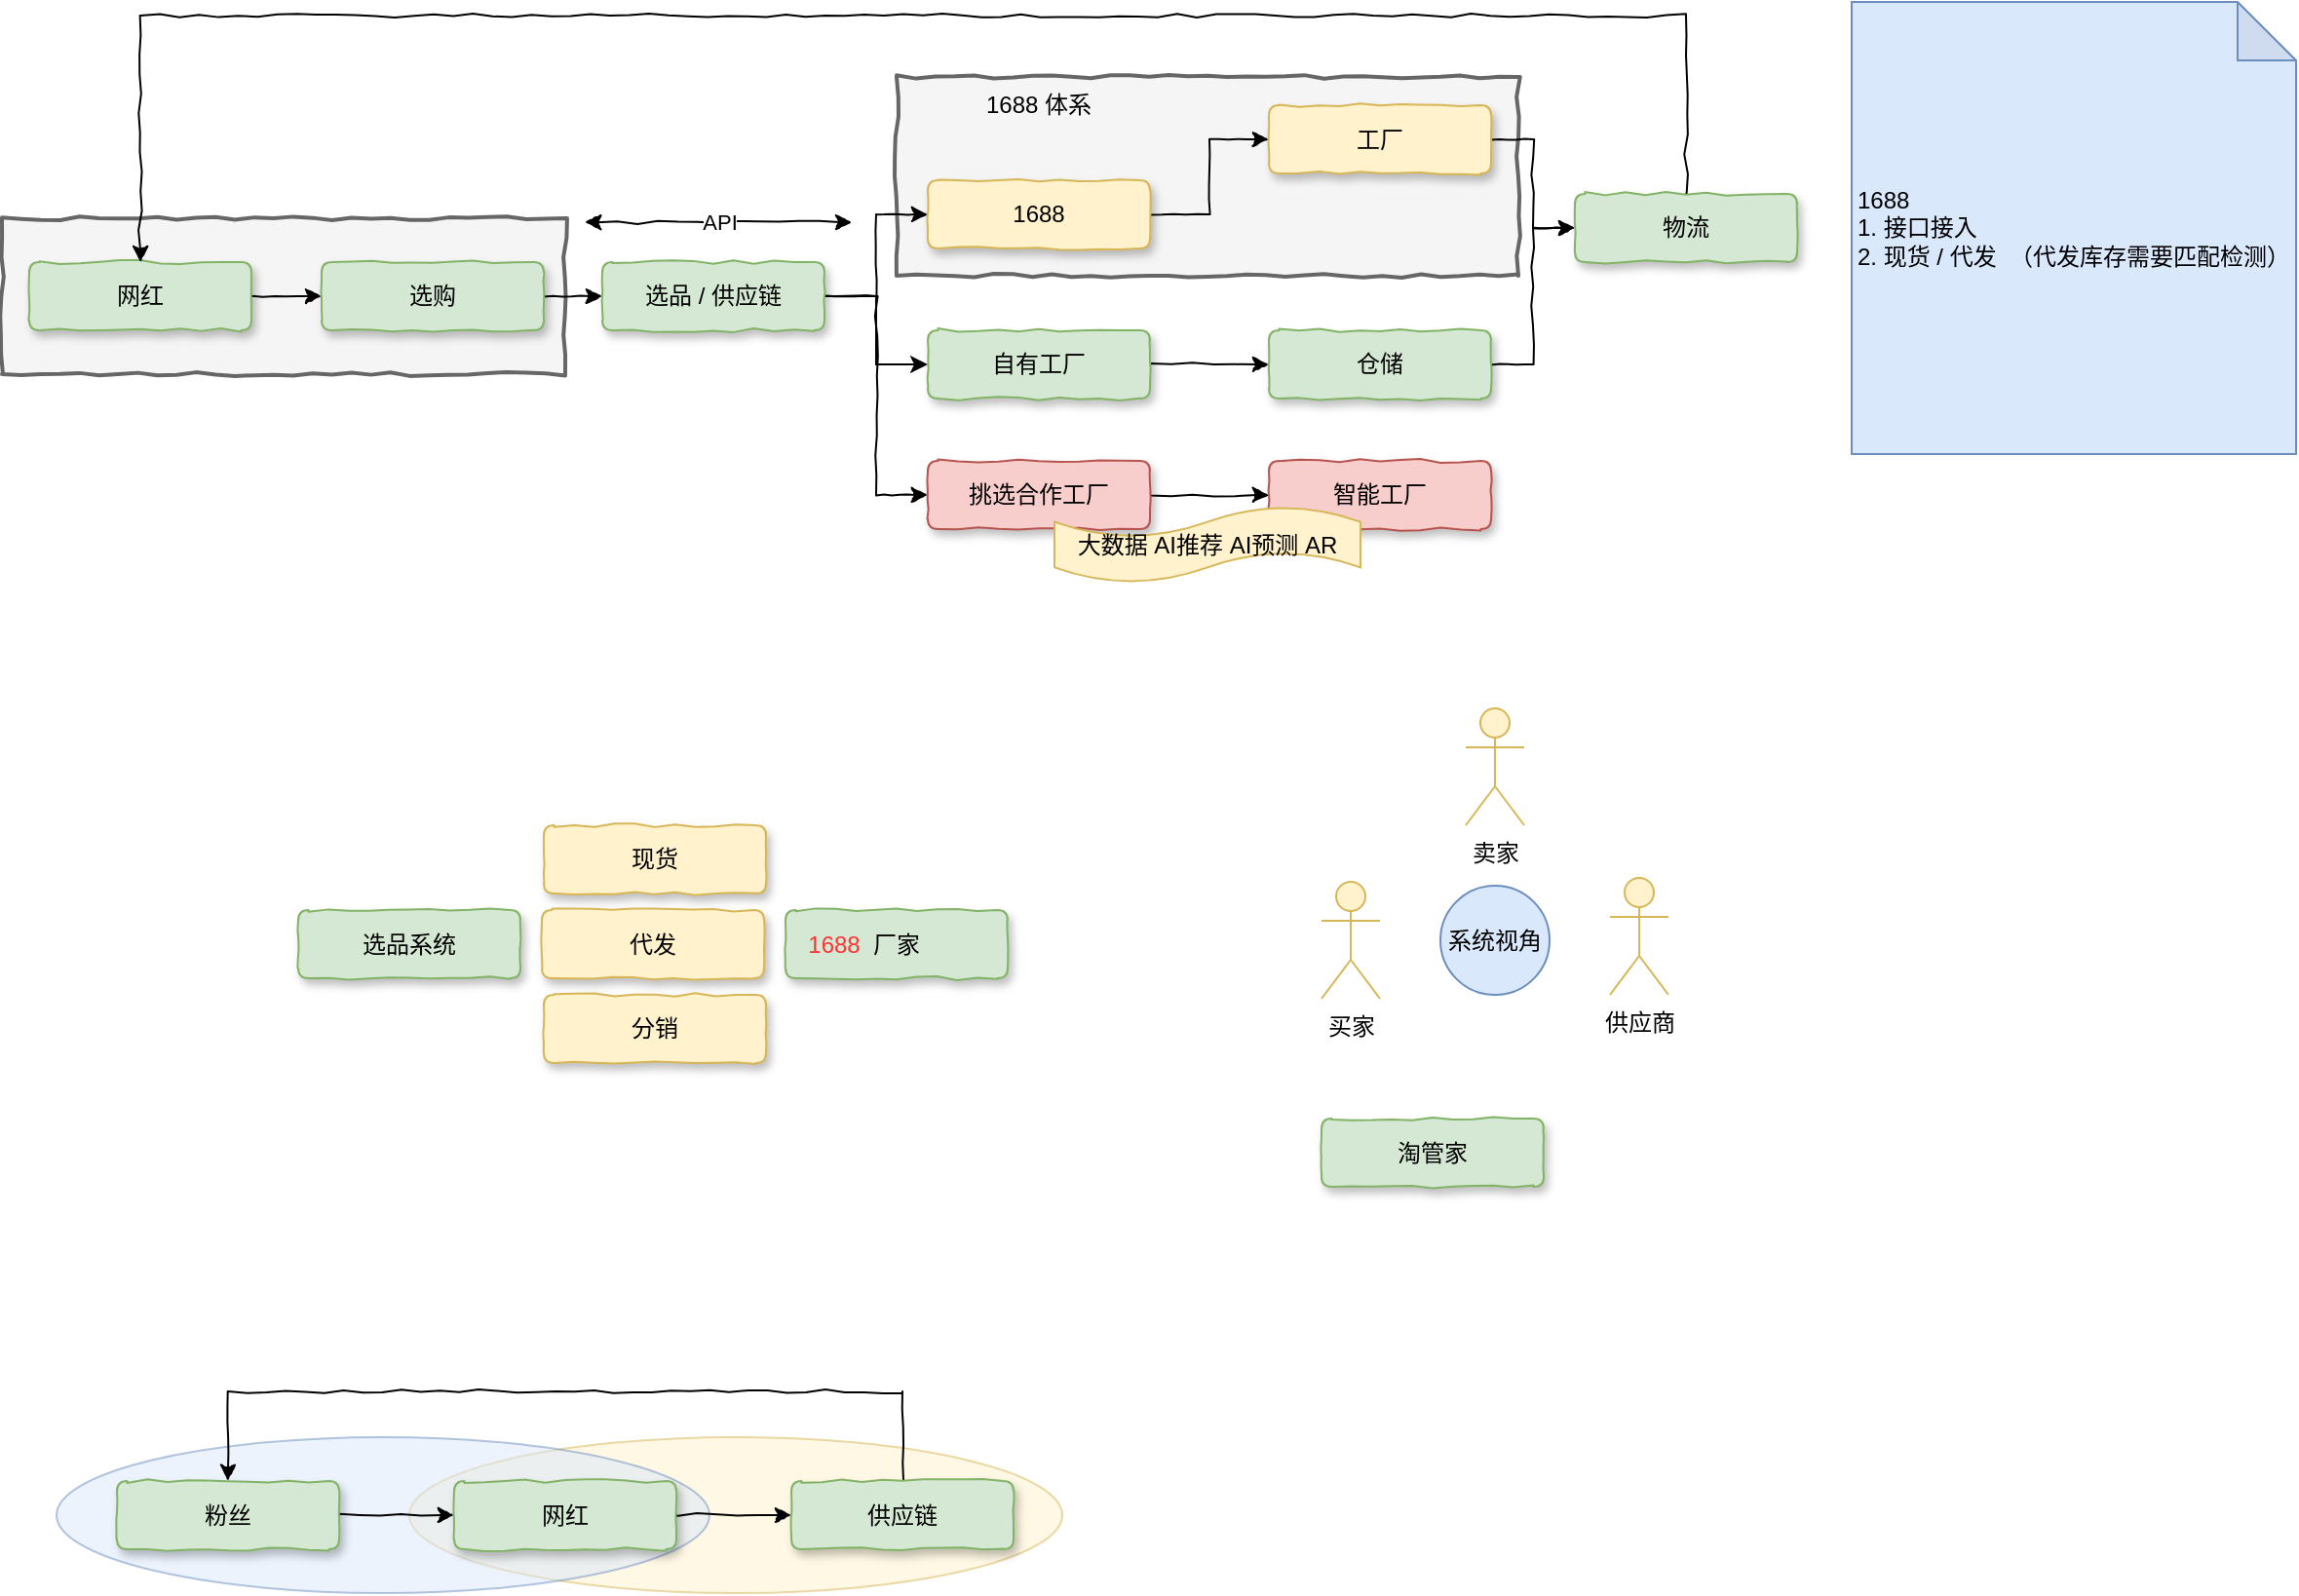 <mxfile version="10.8.0" type="github"><diagram id="trtMDmJ6aVPJoWk8dqo5" name="第 1 页"><mxGraphModel dx="848" dy="560" grid="0" gridSize="10" guides="1" tooltips="1" connect="1" arrows="1" fold="1" page="1" pageScale="1" pageWidth="10000" pageHeight="10000" math="0" shadow="0"><root><mxCell id="0"/><mxCell id="1" parent="0"/><mxCell id="8YdleJlMcr4kR6MQ88LT-70" value="" style="ellipse;whiteSpace=wrap;html=1;fillColor=#fff2cc;strokeColor=#d6b656;opacity=50;" vertex="1" parent="1"><mxGeometry x="427" y="874.5" width="335" height="80" as="geometry"/></mxCell><mxCell id="8YdleJlMcr4kR6MQ88LT-69" value="" style="ellipse;whiteSpace=wrap;html=1;fillColor=#dae8fc;strokeColor=#6c8ebf;opacity=50;" vertex="1" parent="1"><mxGeometry x="246" y="874.5" width="335" height="80" as="geometry"/></mxCell><mxCell id="8YdleJlMcr4kR6MQ88LT-54" value="" style="html=1;whiteSpace=wrap;comic=1;strokeWidth=2;fontFamily=Comic Sans MS;fontStyle=1;fillColor=#f5f5f5;strokeColor=#666666;fontColor=#333333;" vertex="1" parent="1"><mxGeometry x="218" y="249" width="289" height="80" as="geometry"/></mxCell><mxCell id="8YdleJlMcr4kR6MQ88LT-45" value="" style="html=1;whiteSpace=wrap;comic=1;strokeWidth=2;fontFamily=Comic Sans MS;fontStyle=1;fillColor=#f5f5f5;strokeColor=#666666;fontColor=#333333;" vertex="1" parent="1"><mxGeometry x="677" y="176.5" width="319" height="102" as="geometry"/></mxCell><mxCell id="8YdleJlMcr4kR6MQ88LT-35" style="edgeStyle=orthogonalEdgeStyle;rounded=0;comic=1;orthogonalLoop=1;jettySize=auto;html=1;exitX=1;exitY=0.5;exitDx=0;exitDy=0;entryX=0;entryY=0.5;entryDx=0;entryDy=0;shadow=0;" edge="1" parent="1" source="8YdleJlMcr4kR6MQ88LT-22" target="8YdleJlMcr4kR6MQ88LT-34"><mxGeometry relative="1" as="geometry"/></mxCell><mxCell id="8YdleJlMcr4kR6MQ88LT-22" value="网红" style="rounded=1;whiteSpace=wrap;html=1;shadow=1;comic=1;fillColor=#d5e8d4;strokeColor=#82b366;" vertex="1" parent="1"><mxGeometry x="232" y="271.5" width="114" height="35" as="geometry"/></mxCell><mxCell id="8YdleJlMcr4kR6MQ88LT-27" style="edgeStyle=orthogonalEdgeStyle;rounded=0;orthogonalLoop=1;jettySize=auto;html=1;exitX=1;exitY=0.5;exitDx=0;exitDy=0;entryX=0;entryY=0.5;entryDx=0;entryDy=0;comic=1;" edge="1" parent="1" source="8YdleJlMcr4kR6MQ88LT-23" target="8YdleJlMcr4kR6MQ88LT-24"><mxGeometry relative="1" as="geometry"/></mxCell><mxCell id="8YdleJlMcr4kR6MQ88LT-28" style="edgeStyle=orthogonalEdgeStyle;rounded=0;orthogonalLoop=1;jettySize=auto;html=1;exitX=1;exitY=0.5;exitDx=0;exitDy=0;entryX=0;entryY=0.5;entryDx=0;entryDy=0;" edge="1" parent="1" source="8YdleJlMcr4kR6MQ88LT-23" target="8YdleJlMcr4kR6MQ88LT-25"><mxGeometry relative="1" as="geometry"/></mxCell><mxCell id="8YdleJlMcr4kR6MQ88LT-43" style="edgeStyle=orthogonalEdgeStyle;rounded=0;comic=1;orthogonalLoop=1;jettySize=auto;html=1;exitX=1;exitY=0.5;exitDx=0;exitDy=0;entryX=0;entryY=0.5;entryDx=0;entryDy=0;shadow=0;" edge="1" parent="1" source="8YdleJlMcr4kR6MQ88LT-23" target="8YdleJlMcr4kR6MQ88LT-42"><mxGeometry relative="1" as="geometry"/></mxCell><mxCell id="8YdleJlMcr4kR6MQ88LT-23" value="选品 / 供应链" style="rounded=1;whiteSpace=wrap;html=1;shadow=1;comic=1;fillColor=#d5e8d4;strokeColor=#82b366;" vertex="1" parent="1"><mxGeometry x="526" y="271.5" width="114" height="35" as="geometry"/></mxCell><mxCell id="8YdleJlMcr4kR6MQ88LT-41" style="edgeStyle=orthogonalEdgeStyle;rounded=0;comic=1;orthogonalLoop=1;jettySize=auto;html=1;exitX=1;exitY=0.5;exitDx=0;exitDy=0;entryX=0;entryY=0.5;entryDx=0;entryDy=0;shadow=0;" edge="1" parent="1" source="8YdleJlMcr4kR6MQ88LT-24" target="8YdleJlMcr4kR6MQ88LT-29"><mxGeometry relative="1" as="geometry"/></mxCell><mxCell id="8YdleJlMcr4kR6MQ88LT-24" value="1688" style="rounded=1;whiteSpace=wrap;html=1;shadow=1;comic=1;fillColor=#fff2cc;strokeColor=#d6b656;" vertex="1" parent="1"><mxGeometry x="693" y="229.5" width="114" height="35" as="geometry"/></mxCell><mxCell id="8YdleJlMcr4kR6MQ88LT-39" style="edgeStyle=orthogonalEdgeStyle;rounded=0;comic=1;orthogonalLoop=1;jettySize=auto;html=1;exitX=1;exitY=0.5;exitDx=0;exitDy=0;entryX=0;entryY=0.5;entryDx=0;entryDy=0;shadow=0;" edge="1" parent="1" source="8YdleJlMcr4kR6MQ88LT-25" target="8YdleJlMcr4kR6MQ88LT-30"><mxGeometry relative="1" as="geometry"/></mxCell><mxCell id="8YdleJlMcr4kR6MQ88LT-25" value="自有工厂" style="rounded=1;whiteSpace=wrap;html=1;shadow=1;comic=1;fillColor=#d5e8d4;strokeColor=#82b366;" vertex="1" parent="1"><mxGeometry x="693" y="306.5" width="114" height="35" as="geometry"/></mxCell><mxCell id="8YdleJlMcr4kR6MQ88LT-38" style="edgeStyle=orthogonalEdgeStyle;rounded=0;comic=1;orthogonalLoop=1;jettySize=auto;html=1;exitX=1;exitY=0.5;exitDx=0;exitDy=0;entryX=0;entryY=0.5;entryDx=0;entryDy=0;shadow=0;" edge="1" parent="1" source="8YdleJlMcr4kR6MQ88LT-29" target="8YdleJlMcr4kR6MQ88LT-31"><mxGeometry relative="1" as="geometry"/></mxCell><mxCell id="8YdleJlMcr4kR6MQ88LT-29" value="工厂" style="rounded=1;whiteSpace=wrap;html=1;shadow=1;comic=1;fillColor=#fff2cc;strokeColor=#d6b656;" vertex="1" parent="1"><mxGeometry x="868" y="191" width="114" height="35" as="geometry"/></mxCell><mxCell id="8YdleJlMcr4kR6MQ88LT-40" style="edgeStyle=orthogonalEdgeStyle;rounded=0;comic=1;orthogonalLoop=1;jettySize=auto;html=1;exitX=1;exitY=0.5;exitDx=0;exitDy=0;entryX=0;entryY=0.5;entryDx=0;entryDy=0;shadow=0;" edge="1" parent="1" source="8YdleJlMcr4kR6MQ88LT-30" target="8YdleJlMcr4kR6MQ88LT-31"><mxGeometry relative="1" as="geometry"/></mxCell><mxCell id="8YdleJlMcr4kR6MQ88LT-30" value="仓储" style="rounded=1;whiteSpace=wrap;html=1;shadow=1;comic=1;fillColor=#d5e8d4;strokeColor=#82b366;" vertex="1" parent="1"><mxGeometry x="868" y="306.5" width="114" height="35" as="geometry"/></mxCell><mxCell id="8YdleJlMcr4kR6MQ88LT-33" style="edgeStyle=orthogonalEdgeStyle;rounded=0;comic=1;orthogonalLoop=1;jettySize=auto;html=1;exitX=0.5;exitY=0;exitDx=0;exitDy=0;entryX=0.5;entryY=0;entryDx=0;entryDy=0;shadow=0;" edge="1" parent="1" source="8YdleJlMcr4kR6MQ88LT-31" target="8YdleJlMcr4kR6MQ88LT-22"><mxGeometry relative="1" as="geometry"><Array as="points"><mxPoint x="1082" y="145"/><mxPoint x="289" y="145"/></Array></mxGeometry></mxCell><mxCell id="8YdleJlMcr4kR6MQ88LT-31" value="物流" style="rounded=1;whiteSpace=wrap;html=1;shadow=1;comic=1;fillColor=#d5e8d4;strokeColor=#82b366;" vertex="1" parent="1"><mxGeometry x="1025" y="236.5" width="114" height="35" as="geometry"/></mxCell><mxCell id="8YdleJlMcr4kR6MQ88LT-36" style="edgeStyle=orthogonalEdgeStyle;rounded=0;comic=1;orthogonalLoop=1;jettySize=auto;html=1;exitX=1;exitY=0.5;exitDx=0;exitDy=0;entryX=0;entryY=0.5;entryDx=0;entryDy=0;shadow=0;" edge="1" parent="1" source="8YdleJlMcr4kR6MQ88LT-34" target="8YdleJlMcr4kR6MQ88LT-23"><mxGeometry relative="1" as="geometry"/></mxCell><mxCell id="8YdleJlMcr4kR6MQ88LT-34" value="选购" style="rounded=1;whiteSpace=wrap;html=1;shadow=1;comic=1;fillColor=#d5e8d4;strokeColor=#82b366;" vertex="1" parent="1"><mxGeometry x="382" y="271.5" width="114" height="35" as="geometry"/></mxCell><mxCell id="8YdleJlMcr4kR6MQ88LT-47" style="edgeStyle=orthogonalEdgeStyle;rounded=0;comic=1;orthogonalLoop=1;jettySize=auto;html=1;exitX=1;exitY=0.5;exitDx=0;exitDy=0;shadow=0;" edge="1" parent="1" source="8YdleJlMcr4kR6MQ88LT-42" target="8YdleJlMcr4kR6MQ88LT-44"><mxGeometry relative="1" as="geometry"/></mxCell><mxCell id="8YdleJlMcr4kR6MQ88LT-42" value="挑选合作工厂" style="rounded=1;whiteSpace=wrap;html=1;shadow=1;comic=1;fillColor=#f8cecc;strokeColor=#b85450;" vertex="1" parent="1"><mxGeometry x="693" y="373.5" width="114" height="35" as="geometry"/></mxCell><mxCell id="8YdleJlMcr4kR6MQ88LT-44" value="智能工厂" style="rounded=1;whiteSpace=wrap;html=1;shadow=1;comic=1;fillColor=#f8cecc;strokeColor=#b85450;" vertex="1" parent="1"><mxGeometry x="868" y="373.5" width="114" height="35" as="geometry"/></mxCell><mxCell id="8YdleJlMcr4kR6MQ88LT-46" value="1688 体系" style="text;html=1;strokeColor=none;fillColor=none;align=center;verticalAlign=middle;whiteSpace=wrap;rounded=0;" vertex="1" parent="1"><mxGeometry x="721" y="181" width="58" height="20" as="geometry"/></mxCell><mxCell id="8YdleJlMcr4kR6MQ88LT-48" value="&lt;div style=&quot;text-align: left&quot;&gt;&lt;span&gt;1688&amp;nbsp;&lt;/span&gt;&lt;/div&gt;&lt;div style=&quot;text-align: left&quot;&gt;1. 接口接入&lt;/div&gt;2. 现货 / 代发&amp;nbsp; （代发库存需要匹配检测）&lt;br&gt;" style="shape=note;whiteSpace=wrap;html=1;backgroundOutline=1;darkOpacity=0.05;fillColor=#dae8fc;strokeColor=#6c8ebf;" vertex="1" parent="1"><mxGeometry x="1167" y="138" width="228" height="232" as="geometry"/></mxCell><mxCell id="8YdleJlMcr4kR6MQ88LT-49" value="厂家" style="rounded=1;whiteSpace=wrap;html=1;shadow=1;comic=1;fillColor=#d5e8d4;strokeColor=#82b366;" vertex="1" parent="1"><mxGeometry x="620" y="604" width="114" height="35" as="geometry"/></mxCell><mxCell id="8YdleJlMcr4kR6MQ88LT-50" value="现货" style="rounded=1;whiteSpace=wrap;html=1;shadow=1;comic=1;fillColor=#fff2cc;strokeColor=#d6b656;" vertex="1" parent="1"><mxGeometry x="496" y="560.5" width="114" height="35" as="geometry"/></mxCell><mxCell id="8YdleJlMcr4kR6MQ88LT-51" value="代发" style="rounded=1;whiteSpace=wrap;html=1;shadow=1;comic=1;fillColor=#fff2cc;strokeColor=#d6b656;" vertex="1" parent="1"><mxGeometry x="495" y="604" width="114" height="35" as="geometry"/></mxCell><mxCell id="8YdleJlMcr4kR6MQ88LT-52" value="分销" style="rounded=1;whiteSpace=wrap;html=1;shadow=1;comic=1;fillColor=#fff2cc;strokeColor=#d6b656;" vertex="1" parent="1"><mxGeometry x="496" y="647.5" width="114" height="35" as="geometry"/></mxCell><mxCell id="8YdleJlMcr4kR6MQ88LT-53" value="选品系统" style="rounded=1;whiteSpace=wrap;html=1;shadow=1;comic=1;fillColor=#d5e8d4;strokeColor=#82b366;" vertex="1" parent="1"><mxGeometry x="370" y="604" width="114" height="35" as="geometry"/></mxCell><mxCell id="8YdleJlMcr4kR6MQ88LT-55" value="API" style="endArrow=classic;startArrow=classic;html=1;shadow=0;comic=1;" edge="1" parent="1"><mxGeometry width="50" height="50" relative="1" as="geometry"><mxPoint x="517" y="251" as="sourcePoint"/><mxPoint x="654" y="251" as="targetPoint"/></mxGeometry></mxCell><mxCell id="8YdleJlMcr4kR6MQ88LT-56" value="大数据 AI推荐 AI预测 AR" style="shape=tape;whiteSpace=wrap;html=1;fillColor=#fff2cc;strokeColor=#d6b656;" vertex="1" parent="1"><mxGeometry x="758" y="397" width="157" height="39" as="geometry"/></mxCell><mxCell id="8YdleJlMcr4kR6MQ88LT-57" value="系统视角" style="ellipse;whiteSpace=wrap;html=1;aspect=fixed;fillColor=#dae8fc;strokeColor=#6c8ebf;" vertex="1" parent="1"><mxGeometry x="956" y="591.5" width="56" height="56" as="geometry"/></mxCell><mxCell id="8YdleJlMcr4kR6MQ88LT-58" value="买家" style="shape=umlActor;verticalLabelPosition=bottom;labelBackgroundColor=#ffffff;verticalAlign=top;html=1;outlineConnect=0;fillColor=#fff2cc;strokeColor=#d6b656;" vertex="1" parent="1"><mxGeometry x="895" y="589.5" width="30" height="60" as="geometry"/></mxCell><mxCell id="8YdleJlMcr4kR6MQ88LT-59" value="卖家" style="shape=umlActor;verticalLabelPosition=bottom;labelBackgroundColor=#ffffff;verticalAlign=top;html=1;outlineConnect=0;fillColor=#fff2cc;strokeColor=#d6b656;" vertex="1" parent="1"><mxGeometry x="969" y="500.5" width="30" height="60" as="geometry"/></mxCell><mxCell id="8YdleJlMcr4kR6MQ88LT-60" value="供应商" style="shape=umlActor;verticalLabelPosition=bottom;labelBackgroundColor=#ffffff;verticalAlign=top;html=1;outlineConnect=0;fillColor=#fff2cc;strokeColor=#d6b656;" vertex="1" parent="1"><mxGeometry x="1043" y="587.5" width="30" height="60" as="geometry"/></mxCell><mxCell id="8YdleJlMcr4kR6MQ88LT-61" value="淘管家&lt;br&gt;" style="rounded=1;whiteSpace=wrap;html=1;shadow=1;comic=1;fillColor=#d5e8d4;strokeColor=#82b366;" vertex="1" parent="1"><mxGeometry x="895" y="711" width="114" height="35" as="geometry"/></mxCell><mxCell id="8YdleJlMcr4kR6MQ88LT-62" value="&lt;font color=&quot;#ff3333&quot;&gt;1688&lt;/font&gt;" style="text;html=1;align=center;verticalAlign=middle;whiteSpace=wrap;rounded=0;" vertex="1" parent="1"><mxGeometry x="625" y="612" width="40" height="20" as="geometry"/></mxCell><mxCell id="8YdleJlMcr4kR6MQ88LT-66" style="edgeStyle=orthogonalEdgeStyle;rounded=0;comic=1;orthogonalLoop=1;jettySize=auto;html=1;exitX=1;exitY=0.5;exitDx=0;exitDy=0;entryX=0;entryY=0.5;entryDx=0;entryDy=0;shadow=0;" edge="1" parent="1" source="8YdleJlMcr4kR6MQ88LT-63" target="8YdleJlMcr4kR6MQ88LT-64"><mxGeometry relative="1" as="geometry"/></mxCell><mxCell id="8YdleJlMcr4kR6MQ88LT-63" value="粉丝" style="rounded=1;whiteSpace=wrap;html=1;shadow=1;comic=1;fillColor=#d5e8d4;strokeColor=#82b366;" vertex="1" parent="1"><mxGeometry x="277" y="897" width="114" height="35" as="geometry"/></mxCell><mxCell id="8YdleJlMcr4kR6MQ88LT-67" style="edgeStyle=orthogonalEdgeStyle;rounded=0;comic=1;orthogonalLoop=1;jettySize=auto;html=1;exitX=1;exitY=0.5;exitDx=0;exitDy=0;entryX=0;entryY=0.5;entryDx=0;entryDy=0;shadow=0;" edge="1" parent="1" source="8YdleJlMcr4kR6MQ88LT-64" target="8YdleJlMcr4kR6MQ88LT-65"><mxGeometry relative="1" as="geometry"/></mxCell><mxCell id="8YdleJlMcr4kR6MQ88LT-64" value="网红" style="rounded=1;whiteSpace=wrap;html=1;shadow=1;comic=1;fillColor=#d5e8d4;strokeColor=#82b366;" vertex="1" parent="1"><mxGeometry x="450" y="897" width="114" height="35" as="geometry"/></mxCell><mxCell id="8YdleJlMcr4kR6MQ88LT-68" style="edgeStyle=orthogonalEdgeStyle;rounded=0;comic=1;orthogonalLoop=1;jettySize=auto;html=1;exitX=0.5;exitY=0;exitDx=0;exitDy=0;entryX=0.5;entryY=0;entryDx=0;entryDy=0;shadow=0;" edge="1" parent="1" source="8YdleJlMcr4kR6MQ88LT-65" target="8YdleJlMcr4kR6MQ88LT-63"><mxGeometry relative="1" as="geometry"><Array as="points"><mxPoint x="680" y="851"/><mxPoint x="334" y="851"/></Array></mxGeometry></mxCell><mxCell id="8YdleJlMcr4kR6MQ88LT-65" value="供应链" style="rounded=1;whiteSpace=wrap;html=1;shadow=1;comic=1;fillColor=#d5e8d4;strokeColor=#82b366;" vertex="1" parent="1"><mxGeometry x="623" y="897" width="114" height="35" as="geometry"/></mxCell></root></mxGraphModel></diagram></mxfile>